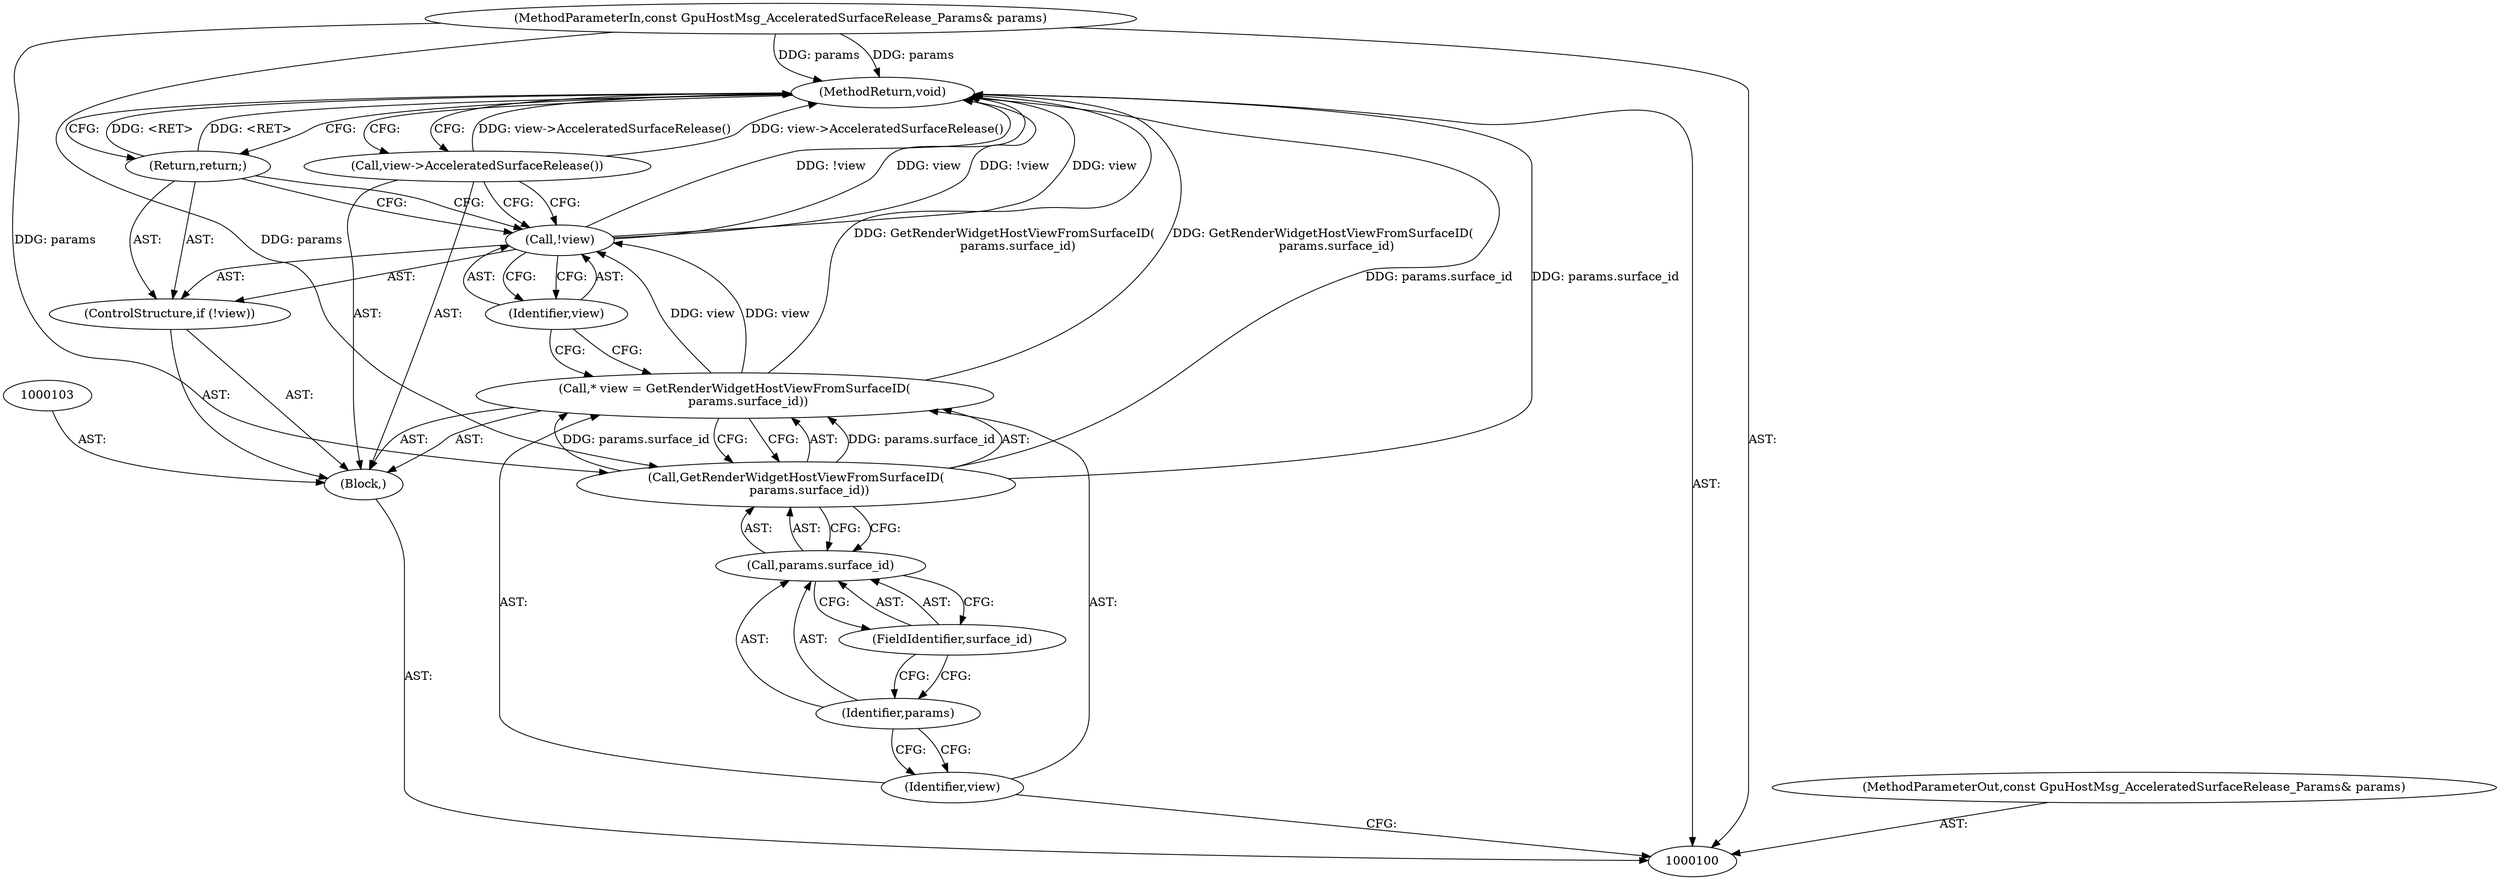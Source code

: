 digraph "0_Chrome_18d67244984a574ba2dd8779faabc0e3e34f4b76_7" {
"1000115" [label="(MethodReturn,void)"];
"1000101" [label="(MethodParameterIn,const GpuHostMsg_AcceleratedSurfaceRelease_Params& params)"];
"1000141" [label="(MethodParameterOut,const GpuHostMsg_AcceleratedSurfaceRelease_Params& params)"];
"1000102" [label="(Block,)"];
"1000104" [label="(Call,* view = GetRenderWidgetHostViewFromSurfaceID(\n       params.surface_id))"];
"1000105" [label="(Identifier,view)"];
"1000106" [label="(Call,GetRenderWidgetHostViewFromSurfaceID(\n       params.surface_id))"];
"1000109" [label="(FieldIdentifier,surface_id)"];
"1000107" [label="(Call,params.surface_id)"];
"1000108" [label="(Identifier,params)"];
"1000110" [label="(ControlStructure,if (!view))"];
"1000111" [label="(Call,!view)"];
"1000112" [label="(Identifier,view)"];
"1000113" [label="(Return,return;)"];
"1000114" [label="(Call,view->AcceleratedSurfaceRelease())"];
"1000115" -> "1000100"  [label="AST: "];
"1000115" -> "1000113"  [label="CFG: "];
"1000115" -> "1000114"  [label="CFG: "];
"1000106" -> "1000115"  [label="DDG: params.surface_id"];
"1000114" -> "1000115"  [label="DDG: view->AcceleratedSurfaceRelease()"];
"1000111" -> "1000115"  [label="DDG: view"];
"1000111" -> "1000115"  [label="DDG: !view"];
"1000101" -> "1000115"  [label="DDG: params"];
"1000104" -> "1000115"  [label="DDG: GetRenderWidgetHostViewFromSurfaceID(\n       params.surface_id)"];
"1000113" -> "1000115"  [label="DDG: <RET>"];
"1000101" -> "1000100"  [label="AST: "];
"1000101" -> "1000115"  [label="DDG: params"];
"1000101" -> "1000106"  [label="DDG: params"];
"1000141" -> "1000100"  [label="AST: "];
"1000102" -> "1000100"  [label="AST: "];
"1000103" -> "1000102"  [label="AST: "];
"1000104" -> "1000102"  [label="AST: "];
"1000110" -> "1000102"  [label="AST: "];
"1000114" -> "1000102"  [label="AST: "];
"1000104" -> "1000102"  [label="AST: "];
"1000104" -> "1000106"  [label="CFG: "];
"1000105" -> "1000104"  [label="AST: "];
"1000106" -> "1000104"  [label="AST: "];
"1000112" -> "1000104"  [label="CFG: "];
"1000104" -> "1000115"  [label="DDG: GetRenderWidgetHostViewFromSurfaceID(\n       params.surface_id)"];
"1000106" -> "1000104"  [label="DDG: params.surface_id"];
"1000104" -> "1000111"  [label="DDG: view"];
"1000105" -> "1000104"  [label="AST: "];
"1000105" -> "1000100"  [label="CFG: "];
"1000108" -> "1000105"  [label="CFG: "];
"1000106" -> "1000104"  [label="AST: "];
"1000106" -> "1000107"  [label="CFG: "];
"1000107" -> "1000106"  [label="AST: "];
"1000104" -> "1000106"  [label="CFG: "];
"1000106" -> "1000115"  [label="DDG: params.surface_id"];
"1000106" -> "1000104"  [label="DDG: params.surface_id"];
"1000101" -> "1000106"  [label="DDG: params"];
"1000109" -> "1000107"  [label="AST: "];
"1000109" -> "1000108"  [label="CFG: "];
"1000107" -> "1000109"  [label="CFG: "];
"1000107" -> "1000106"  [label="AST: "];
"1000107" -> "1000109"  [label="CFG: "];
"1000108" -> "1000107"  [label="AST: "];
"1000109" -> "1000107"  [label="AST: "];
"1000106" -> "1000107"  [label="CFG: "];
"1000108" -> "1000107"  [label="AST: "];
"1000108" -> "1000105"  [label="CFG: "];
"1000109" -> "1000108"  [label="CFG: "];
"1000110" -> "1000102"  [label="AST: "];
"1000111" -> "1000110"  [label="AST: "];
"1000113" -> "1000110"  [label="AST: "];
"1000111" -> "1000110"  [label="AST: "];
"1000111" -> "1000112"  [label="CFG: "];
"1000112" -> "1000111"  [label="AST: "];
"1000113" -> "1000111"  [label="CFG: "];
"1000114" -> "1000111"  [label="CFG: "];
"1000111" -> "1000115"  [label="DDG: view"];
"1000111" -> "1000115"  [label="DDG: !view"];
"1000104" -> "1000111"  [label="DDG: view"];
"1000112" -> "1000111"  [label="AST: "];
"1000112" -> "1000104"  [label="CFG: "];
"1000111" -> "1000112"  [label="CFG: "];
"1000113" -> "1000110"  [label="AST: "];
"1000113" -> "1000111"  [label="CFG: "];
"1000115" -> "1000113"  [label="CFG: "];
"1000113" -> "1000115"  [label="DDG: <RET>"];
"1000114" -> "1000102"  [label="AST: "];
"1000114" -> "1000111"  [label="CFG: "];
"1000115" -> "1000114"  [label="CFG: "];
"1000114" -> "1000115"  [label="DDG: view->AcceleratedSurfaceRelease()"];
}
